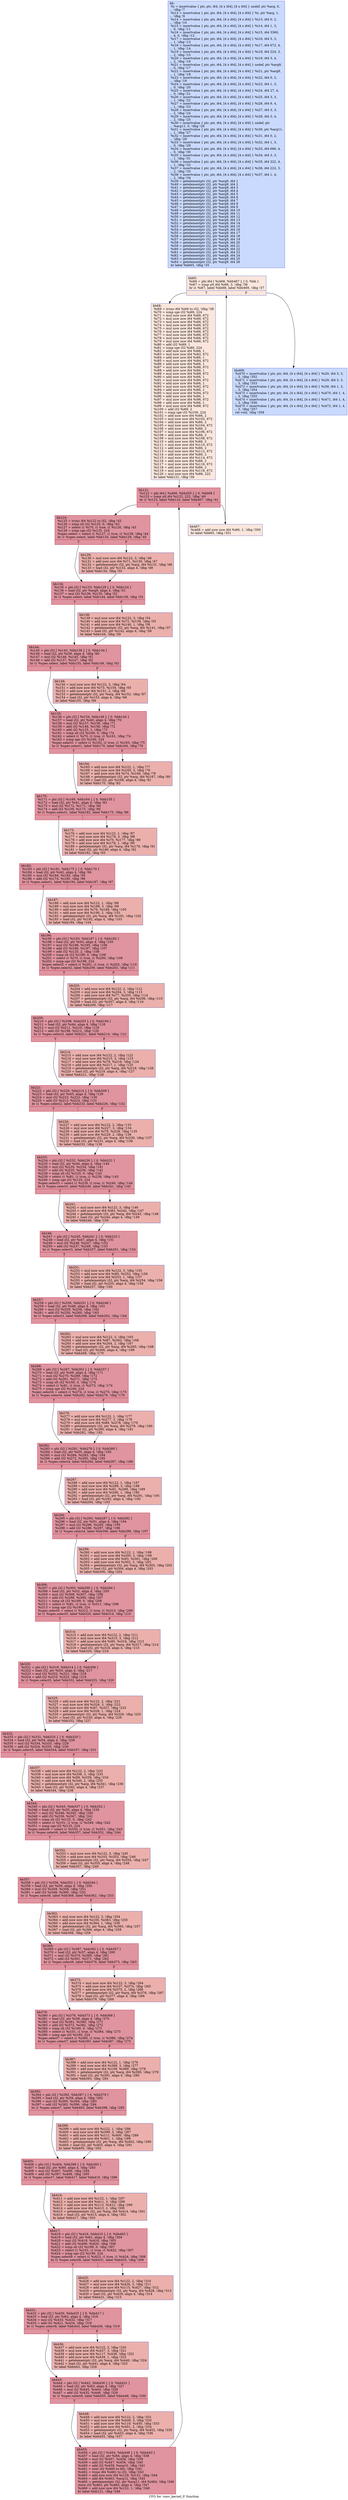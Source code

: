digraph "CFG for 'conv_kernel_0' function" {
	label="CFG for 'conv_kernel_0' function";

	Node0x55ae9878c860 [shape=record,color="#3d50c3ff", style=filled, fillcolor="#88abfd70",label="{bb:\l  %i = insertvalue \{ ptr, ptr, i64, [4 x i64], [4 x i64] \} undef, ptr %arg, 0,\l... !dbg !7\l  %i13 = insertvalue \{ ptr, ptr, i64, [4 x i64], [4 x i64] \} %i, ptr %arg, 1,\l... !dbg !9\l  %i14 = insertvalue \{ ptr, ptr, i64, [4 x i64], [4 x i64] \} %i13, i64 0, 2,\l... !dbg !10\l  %i15 = insertvalue \{ ptr, ptr, i64, [4 x i64], [4 x i64] \} %i14, i64 1, 3,\l... 0, !dbg !11\l  %i16 = insertvalue \{ ptr, ptr, i64, [4 x i64], [4 x i64] \} %i15, i64 3360,\l... 4, 0, !dbg !12\l  %i17 = insertvalue \{ ptr, ptr, i64, [4 x i64], [4 x i64] \} %i16, i64 5, 3,\l... 1, !dbg !13\l  %i18 = insertvalue \{ ptr, ptr, i64, [4 x i64], [4 x i64] \} %i17, i64 672, 4,\l... 1, !dbg !14\l  %i19 = insertvalue \{ ptr, ptr, i64, [4 x i64], [4 x i64] \} %i18, i64 224, 3,\l... 2, !dbg !15\l  %i20 = insertvalue \{ ptr, ptr, i64, [4 x i64], [4 x i64] \} %i19, i64 3, 4,\l... 2, !dbg !16\l  %i21 = insertvalue \{ ptr, ptr, i64, [4 x i64], [4 x i64] \} undef, ptr %arg9,\l... 0, !dbg !17\l  %i22 = insertvalue \{ ptr, ptr, i64, [4 x i64], [4 x i64] \} %i21, ptr %arg9,\l... 1, !dbg !18\l  %i23 = insertvalue \{ ptr, ptr, i64, [4 x i64], [4 x i64] \} %i22, i64 0, 2,\l... !dbg !19\l  %i24 = insertvalue \{ ptr, ptr, i64, [4 x i64], [4 x i64] \} %i23, i64 1, 3,\l... 0, !dbg !20\l  %i25 = insertvalue \{ ptr, ptr, i64, [4 x i64], [4 x i64] \} %i24, i64 27, 4,\l... 0, !dbg !21\l  %i26 = insertvalue \{ ptr, ptr, i64, [4 x i64], [4 x i64] \} %i25, i64 3, 3,\l... 1, !dbg !22\l  %i27 = insertvalue \{ ptr, ptr, i64, [4 x i64], [4 x i64] \} %i26, i64 9, 4,\l... 1, !dbg !23\l  %i28 = insertvalue \{ ptr, ptr, i64, [4 x i64], [4 x i64] \} %i27, i64 3, 3,\l... 2, !dbg !24\l  %i29 = insertvalue \{ ptr, ptr, i64, [4 x i64], [4 x i64] \} %i28, i64 3, 4,\l... 2, !dbg !25\l  %i30 = insertvalue \{ ptr, ptr, i64, [4 x i64], [4 x i64] \} undef, ptr\l... %arg11, 0, !dbg !26\l  %i31 = insertvalue \{ ptr, ptr, i64, [4 x i64], [4 x i64] \} %i30, ptr %arg11,\l... 1, !dbg !27\l  %i32 = insertvalue \{ ptr, ptr, i64, [4 x i64], [4 x i64] \} %i31, i64 0, 2,\l... !dbg !28\l  %i33 = insertvalue \{ ptr, ptr, i64, [4 x i64], [4 x i64] \} %i32, i64 1, 3,\l... 0, !dbg !29\l  %i34 = insertvalue \{ ptr, ptr, i64, [4 x i64], [4 x i64] \} %i33, i64 666, 4,\l... 0, !dbg !30\l  %i35 = insertvalue \{ ptr, ptr, i64, [4 x i64], [4 x i64] \} %i34, i64 3, 3,\l... 1, !dbg !31\l  %i36 = insertvalue \{ ptr, ptr, i64, [4 x i64], [4 x i64] \} %i35, i64 222, 4,\l... 1, !dbg !32\l  %i37 = insertvalue \{ ptr, ptr, i64, [4 x i64], [4 x i64] \} %i36, i64 222, 3,\l... 2, !dbg !33\l  %i38 = insertvalue \{ ptr, ptr, i64, [4 x i64], [4 x i64] \} %i37, i64 1, 4,\l... 2, !dbg !34\l  %i39 = getelementptr i32, ptr %arg9, i64 1\l  %i40 = getelementptr i32, ptr %arg9, i64 2\l  %i41 = getelementptr i32, ptr %arg9, i64 3\l  %i42 = getelementptr i32, ptr %arg9, i64 4\l  %i43 = getelementptr i32, ptr %arg9, i64 5\l  %i44 = getelementptr i32, ptr %arg9, i64 6\l  %i45 = getelementptr i32, ptr %arg9, i64 7\l  %i46 = getelementptr i32, ptr %arg9, i64 8\l  %i47 = getelementptr i32, ptr %arg9, i64 9\l  %i48 = getelementptr i32, ptr %arg9, i64 10\l  %i49 = getelementptr i32, ptr %arg9, i64 11\l  %i50 = getelementptr i32, ptr %arg9, i64 12\l  %i51 = getelementptr i32, ptr %arg9, i64 13\l  %i52 = getelementptr i32, ptr %arg9, i64 14\l  %i53 = getelementptr i32, ptr %arg9, i64 15\l  %i54 = getelementptr i32, ptr %arg9, i64 16\l  %i55 = getelementptr i32, ptr %arg9, i64 17\l  %i56 = getelementptr i32, ptr %arg9, i64 18\l  %i57 = getelementptr i32, ptr %arg9, i64 19\l  %i58 = getelementptr i32, ptr %arg9, i64 20\l  %i59 = getelementptr i32, ptr %arg9, i64 21\l  %i60 = getelementptr i32, ptr %arg9, i64 22\l  %i61 = getelementptr i32, ptr %arg9, i64 23\l  %i62 = getelementptr i32, ptr %arg9, i64 24\l  %i63 = getelementptr i32, ptr %arg9, i64 25\l  %i64 = getelementptr i32, ptr %arg9, i64 26\l  br label %bb65, !dbg !35\l}"];
	Node0x55ae9878c860 -> Node0x55ae98795010;
	Node0x55ae98795010 [shape=record,color="#3d50c3ff", style=filled, fillcolor="#f3c7b170",label="{bb65:                                             \l  %i66 = phi i64 [ %i468, %bb467 ], [ 0, %bb ]\l  %i67 = icmp ult i64 %i66, 3, !dbg !36\l  br i1 %i67, label %bb68, label %bb469, !dbg !37\l|{<s0>T|<s1>F}}"];
	Node0x55ae98795010:s0 -> Node0x55ae98795630;
	Node0x55ae98795010:s1 -> Node0x55ae98795700;
	Node0x55ae98795630 [shape=record,color="#3d50c3ff", style=filled, fillcolor="#f3c7b170",label="{bb68:                                             \l  %i69 = trunc i64 %i66 to i32, !dbg !38\l  %i70 = icmp sge i32 %i69, 224\l  %i71 = mul nuw nsw i64 %i66, 672\l  %i72 = mul nuw nsw i64 %i66, 672\l  %i73 = mul nuw nsw i64 %i66, 672\l  %i74 = mul nuw nsw i64 %i66, 672\l  %i75 = mul nuw nsw i64 %i66, 672\l  %i76 = mul nuw nsw i64 %i66, 672\l  %i77 = mul nuw nsw i64 %i66, 672\l  %i78 = mul nuw nsw i64 %i66, 672\l  %i79 = mul nuw nsw i64 %i66, 672\l  %i80 = add i32 %i69, 1\l  %i81 = icmp sge i32 %i80, 224\l  %i82 = add nuw nsw i64 %i66, 1\l  %i83 = mul nuw nsw i64 %i82, 672\l  %i84 = add nuw nsw i64 %i66, 1\l  %i85 = mul nuw nsw i64 %i84, 672\l  %i86 = add nuw nsw i64 %i66, 1\l  %i87 = mul nuw nsw i64 %i86, 672\l  %i88 = add nuw nsw i64 %i66, 1\l  %i89 = mul nuw nsw i64 %i88, 672\l  %i90 = add nuw nsw i64 %i66, 1\l  %i91 = mul nuw nsw i64 %i90, 672\l  %i92 = add nuw nsw i64 %i66, 1\l  %i93 = mul nuw nsw i64 %i92, 672\l  %i94 = add nuw nsw i64 %i66, 1\l  %i95 = mul nuw nsw i64 %i94, 672\l  %i96 = add nuw nsw i64 %i66, 1\l  %i97 = mul nuw nsw i64 %i96, 672\l  %i98 = add nuw nsw i64 %i66, 1\l  %i99 = mul nuw nsw i64 %i98, 672\l  %i100 = add i32 %i69, 2\l  %i101 = icmp sge i32 %i100, 224\l  %i102 = add nuw nsw i64 %i66, 2\l  %i103 = mul nuw nsw i64 %i102, 672\l  %i104 = add nuw nsw i64 %i66, 2\l  %i105 = mul nuw nsw i64 %i104, 672\l  %i106 = add nuw nsw i64 %i66, 2\l  %i107 = mul nuw nsw i64 %i106, 672\l  %i108 = add nuw nsw i64 %i66, 2\l  %i109 = mul nuw nsw i64 %i108, 672\l  %i110 = add nuw nsw i64 %i66, 2\l  %i111 = mul nuw nsw i64 %i110, 672\l  %i112 = add nuw nsw i64 %i66, 2\l  %i113 = mul nuw nsw i64 %i112, 672\l  %i114 = add nuw nsw i64 %i66, 2\l  %i115 = mul nuw nsw i64 %i114, 672\l  %i116 = add nuw nsw i64 %i66, 2\l  %i117 = mul nuw nsw i64 %i116, 672\l  %i118 = add nuw nsw i64 %i66, 2\l  %i119 = mul nuw nsw i64 %i118, 672\l  %i120 = mul nuw nsw i64 %i66, 222\l  br label %bb121, !dbg !39\l}"];
	Node0x55ae98795630 -> Node0x55ae98798d70;
	Node0x55ae98798d70 [shape=record,color="#b70d28ff", style=filled, fillcolor="#b70d2870",label="{bb121:                                            \l  %i122 = phi i64 [ %i466, %bb455 ], [ 0, %bb68 ]\l  %i123 = icmp ult i64 %i122, 222, !dbg !40\l  br i1 %i123, label %bb124, label %bb467, !dbg !41\l|{<s0>T|<s1>F}}"];
	Node0x55ae98798d70:s0 -> Node0x55ae98799390;
	Node0x55ae98798d70:s1 -> Node0x55ae98795290;
	Node0x55ae98799390 [shape=record,color="#b70d28ff", style=filled, fillcolor="#b70d2870",label="{bb124:                                            \l  %i125 = trunc i64 %i122 to i32, !dbg !42\l  %i126 = icmp slt i32 %i125, 0, !dbg !43\l  %i127 = select i1 %i70, i1 true, i1 %i126, !dbg !43\l  %i128 = icmp sge i32 %i125, 224\l  %spec.select = select i1 %i127, i1 true, i1 %i128, !dbg !44\l  br i1 %spec.select, label %bb134, label %bb129, !dbg !45\l|{<s0>T|<s1>F}}"];
	Node0x55ae98799390:s0 -> Node0x55ae9879a460;
	Node0x55ae98799390:s1 -> Node0x55ae9879a4d0;
	Node0x55ae9879a4d0 [shape=record,color="#3d50c3ff", style=filled, fillcolor="#d24b4070",label="{bb129:                                            \l  %i130 = mul nuw nsw i64 %i122, 3, !dbg !46\l  %i131 = add nuw nsw i64 %i71, %i130, !dbg !47\l  %i132 = getelementptr i32, ptr %arg, i64 %i131, !dbg !48\l  %i133 = load i32, ptr %i132, align 4, !dbg !49\l  br label %bb134, !dbg !50\l}"];
	Node0x55ae9879a4d0 -> Node0x55ae9879a460;
	Node0x55ae9879a460 [shape=record,color="#b70d28ff", style=filled, fillcolor="#b70d2870",label="{bb134:                                            \l  %i135 = phi i32 [ %i133, %bb129 ], [ 0, %bb124 ]\l  %i136 = load i32, ptr %arg9, align 4, !dbg !51\l  %i137 = mul i32 %i136, %i135, !dbg !52\l  br i1 %spec.select, label %bb144, label %bb138, !dbg !53\l|{<s0>T|<s1>F}}"];
	Node0x55ae9879a460:s0 -> Node0x55ae9879b5a0;
	Node0x55ae9879a460:s1 -> Node0x55ae9879b610;
	Node0x55ae9879b610 [shape=record,color="#3d50c3ff", style=filled, fillcolor="#d24b4070",label="{bb138:                                            \l  %i139 = mul nuw nsw i64 %i122, 3, !dbg !54\l  %i140 = add nuw nsw i64 %i72, %i139, !dbg !55\l  %i141 = add nuw nsw i64 %i140, 1, !dbg !56\l  %i142 = getelementptr i32, ptr %arg, i64 %i141, !dbg !57\l  %i143 = load i32, ptr %i142, align 4, !dbg !58\l  br label %bb144, !dbg !59\l}"];
	Node0x55ae9879b610 -> Node0x55ae9879b5a0;
	Node0x55ae9879b5a0 [shape=record,color="#b70d28ff", style=filled, fillcolor="#b70d2870",label="{bb144:                                            \l  %i145 = phi i32 [ %i143, %bb138 ], [ 0, %bb134 ]\l  %i146 = load i32, ptr %i39, align 4, !dbg !60\l  %i147 = mul i32 %i146, %i145, !dbg !61\l  %i148 = add i32 %i137, %i147, !dbg !62\l  br i1 %spec.select, label %bb155, label %bb149, !dbg !63\l|{<s0>T|<s1>F}}"];
	Node0x55ae9879b5a0:s0 -> Node0x55ae9879cae0;
	Node0x55ae9879b5a0:s1 -> Node0x55ae9879cb50;
	Node0x55ae9879cb50 [shape=record,color="#3d50c3ff", style=filled, fillcolor="#d24b4070",label="{bb149:                                            \l  %i150 = mul nuw nsw i64 %i122, 3, !dbg !64\l  %i151 = add nuw nsw i64 %i73, %i150, !dbg !65\l  %i152 = add nuw nsw i64 %i151, 2, !dbg !66\l  %i153 = getelementptr i32, ptr %arg, i64 %i152, !dbg !67\l  %i154 = load i32, ptr %i153, align 4, !dbg !68\l  br label %bb155, !dbg !69\l}"];
	Node0x55ae9879cb50 -> Node0x55ae9879cae0;
	Node0x55ae9879cae0 [shape=record,color="#b70d28ff", style=filled, fillcolor="#b70d2870",label="{bb155:                                            \l  %i156 = phi i32 [ %i154, %bb149 ], [ 0, %bb144 ]\l  %i157 = load i32, ptr %i40, align 4, !dbg !70\l  %i158 = mul i32 %i157, %i156, !dbg !71\l  %i159 = add i32 %i148, %i158, !dbg !72\l  %i160 = add i32 %i125, 1, !dbg !73\l  %i161 = icmp slt i32 %i160, 0, !dbg !74\l  %i162 = select i1 %i70, i1 true, i1 %i161, !dbg !74\l  %i163 = icmp sge i32 %i160, 224\l  %spec.select1 = select i1 %i162, i1 true, i1 %i163, !dbg !75\l  br i1 %spec.select1, label %bb170, label %bb164, !dbg !76\l|{<s0>T|<s1>F}}"];
	Node0x55ae9879cae0:s0 -> Node0x55ae9879ede0;
	Node0x55ae9879cae0:s1 -> Node0x55ae9879ee50;
	Node0x55ae9879ee50 [shape=record,color="#3d50c3ff", style=filled, fillcolor="#d24b4070",label="{bb164:                                            \l  %i165 = add nuw nsw i64 %i122, 1, !dbg !77\l  %i166 = mul nuw nsw i64 %i165, 3, !dbg !78\l  %i167 = add nuw nsw i64 %i74, %i166, !dbg !79\l  %i168 = getelementptr i32, ptr %arg, i64 %i167, !dbg !80\l  %i169 = load i32, ptr %i168, align 4, !dbg !81\l  br label %bb170, !dbg !82\l}"];
	Node0x55ae9879ee50 -> Node0x55ae9879ede0;
	Node0x55ae9879ede0 [shape=record,color="#b70d28ff", style=filled, fillcolor="#b70d2870",label="{bb170:                                            \l  %i171 = phi i32 [ %i169, %bb164 ], [ 0, %bb155 ]\l  %i172 = load i32, ptr %i41, align 4, !dbg !83\l  %i173 = mul i32 %i172, %i171, !dbg !84\l  %i174 = add i32 %i159, %i173, !dbg !85\l  br i1 %spec.select1, label %bb182, label %bb175, !dbg !86\l|{<s0>T|<s1>F}}"];
	Node0x55ae9879ede0:s0 -> Node0x55ae987a0320;
	Node0x55ae9879ede0:s1 -> Node0x55ae987a0390;
	Node0x55ae987a0390 [shape=record,color="#3d50c3ff", style=filled, fillcolor="#d24b4070",label="{bb175:                                            \l  %i176 = add nuw nsw i64 %i122, 1, !dbg !87\l  %i177 = mul nuw nsw i64 %i176, 3, !dbg !88\l  %i178 = add nuw nsw i64 %i75, %i177, !dbg !89\l  %i179 = add nuw nsw i64 %i178, 1, !dbg !90\l  %i180 = getelementptr i32, ptr %arg, i64 %i179, !dbg !91\l  %i181 = load i32, ptr %i180, align 4, !dbg !92\l  br label %bb182, !dbg !93\l}"];
	Node0x55ae987a0390 -> Node0x55ae987a0320;
	Node0x55ae987a0320 [shape=record,color="#b70d28ff", style=filled, fillcolor="#b70d2870",label="{bb182:                                            \l  %i183 = phi i32 [ %i181, %bb175 ], [ 0, %bb170 ]\l  %i184 = load i32, ptr %i42, align 4, !dbg !94\l  %i185 = mul i32 %i184, %i183, !dbg !95\l  %i186 = add i32 %i174, %i185, !dbg !96\l  br i1 %spec.select1, label %bb194, label %bb187, !dbg !97\l|{<s0>T|<s1>F}}"];
	Node0x55ae987a0320:s0 -> Node0x55ae987a1a60;
	Node0x55ae987a0320:s1 -> Node0x55ae98796df0;
	Node0x55ae98796df0 [shape=record,color="#3d50c3ff", style=filled, fillcolor="#d24b4070",label="{bb187:                                            \l  %i188 = add nuw nsw i64 %i122, 1, !dbg !98\l  %i189 = mul nuw nsw i64 %i188, 3, !dbg !99\l  %i190 = add nuw nsw i64 %i76, %i189, !dbg !100\l  %i191 = add nuw nsw i64 %i190, 2, !dbg !101\l  %i192 = getelementptr i32, ptr %arg, i64 %i191, !dbg !102\l  %i193 = load i32, ptr %i192, align 4, !dbg !103\l  br label %bb194, !dbg !104\l}"];
	Node0x55ae98796df0 -> Node0x55ae987a1a60;
	Node0x55ae987a1a60 [shape=record,color="#b70d28ff", style=filled, fillcolor="#b70d2870",label="{bb194:                                            \l  %i195 = phi i32 [ %i193, %bb187 ], [ 0, %bb182 ]\l  %i196 = load i32, ptr %i43, align 4, !dbg !105\l  %i197 = mul i32 %i196, %i195, !dbg !106\l  %i198 = add i32 %i186, %i197, !dbg !107\l  %i199 = add i32 %i125, 2, !dbg !108\l  %i200 = icmp slt i32 %i199, 0, !dbg !109\l  %i201 = select i1 %i70, i1 true, i1 %i200, !dbg !109\l  %i202 = icmp sge i32 %i199, 224\l  %spec.select2 = select i1 %i201, i1 true, i1 %i202, !dbg !110\l  br i1 %spec.select2, label %bb209, label %bb203, !dbg !111\l|{<s0>T|<s1>F}}"];
	Node0x55ae987a1a60:s0 -> Node0x55ae987a5b60;
	Node0x55ae987a1a60:s1 -> Node0x55ae987a5bd0;
	Node0x55ae987a5bd0 [shape=record,color="#3d50c3ff", style=filled, fillcolor="#d24b4070",label="{bb203:                                            \l  %i204 = add nuw nsw i64 %i122, 2, !dbg !112\l  %i205 = mul nuw nsw i64 %i204, 3, !dbg !113\l  %i206 = add nuw nsw i64 %i77, %i205, !dbg !114\l  %i207 = getelementptr i32, ptr %arg, i64 %i206, !dbg !115\l  %i208 = load i32, ptr %i207, align 4, !dbg !116\l  br label %bb209, !dbg !117\l}"];
	Node0x55ae987a5bd0 -> Node0x55ae987a5b60;
	Node0x55ae987a5b60 [shape=record,color="#b70d28ff", style=filled, fillcolor="#b70d2870",label="{bb209:                                            \l  %i210 = phi i32 [ %i208, %bb203 ], [ 0, %bb194 ]\l  %i211 = load i32, ptr %i44, align 4, !dbg !118\l  %i212 = mul i32 %i211, %i210, !dbg !119\l  %i213 = add i32 %i198, %i212, !dbg !120\l  br i1 %spec.select2, label %bb221, label %bb214, !dbg !121\l|{<s0>T|<s1>F}}"];
	Node0x55ae987a5b60:s0 -> Node0x55ae987a70a0;
	Node0x55ae987a5b60:s1 -> Node0x55ae987a7110;
	Node0x55ae987a7110 [shape=record,color="#3d50c3ff", style=filled, fillcolor="#d24b4070",label="{bb214:                                            \l  %i215 = add nuw nsw i64 %i122, 2, !dbg !122\l  %i216 = mul nuw nsw i64 %i215, 3, !dbg !123\l  %i217 = add nuw nsw i64 %i78, %i216, !dbg !124\l  %i218 = add nuw nsw i64 %i217, 1, !dbg !125\l  %i219 = getelementptr i32, ptr %arg, i64 %i218, !dbg !126\l  %i220 = load i32, ptr %i219, align 4, !dbg !127\l  br label %bb221, !dbg !128\l}"];
	Node0x55ae987a7110 -> Node0x55ae987a70a0;
	Node0x55ae987a70a0 [shape=record,color="#b70d28ff", style=filled, fillcolor="#b70d2870",label="{bb221:                                            \l  %i222 = phi i32 [ %i220, %bb214 ], [ 0, %bb209 ]\l  %i223 = load i32, ptr %i45, align 4, !dbg !129\l  %i224 = mul i32 %i223, %i222, !dbg !130\l  %i225 = add i32 %i213, %i224, !dbg !131\l  br i1 %spec.select2, label %bb233, label %bb226, !dbg !132\l|{<s0>T|<s1>F}}"];
	Node0x55ae987a70a0:s0 -> Node0x55ae987a87e0;
	Node0x55ae987a70a0:s1 -> Node0x55ae987a8850;
	Node0x55ae987a8850 [shape=record,color="#3d50c3ff", style=filled, fillcolor="#d24b4070",label="{bb226:                                            \l  %i227 = add nuw nsw i64 %i122, 2, !dbg !133\l  %i228 = mul nuw nsw i64 %i227, 3, !dbg !134\l  %i229 = add nuw nsw i64 %i79, %i228, !dbg !135\l  %i230 = add nuw nsw i64 %i229, 2, !dbg !136\l  %i231 = getelementptr i32, ptr %arg, i64 %i230, !dbg !137\l  %i232 = load i32, ptr %i231, align 4, !dbg !138\l  br label %bb233, !dbg !139\l}"];
	Node0x55ae987a8850 -> Node0x55ae987a87e0;
	Node0x55ae987a87e0 [shape=record,color="#b70d28ff", style=filled, fillcolor="#b70d2870",label="{bb233:                                            \l  %i234 = phi i32 [ %i232, %bb226 ], [ 0, %bb221 ]\l  %i235 = load i32, ptr %i46, align 4, !dbg !140\l  %i236 = mul i32 %i235, %i234, !dbg !141\l  %i237 = add i32 %i225, %i236, !dbg !142\l  %i238 = icmp slt i32 %i125, 0, !dbg !143\l  %i239 = select i1 %i81, i1 true, i1 %i238, !dbg !143\l  %i240 = icmp sge i32 %i125, 224\l  %spec.select3 = select i1 %i239, i1 true, i1 %i240, !dbg !144\l  br i1 %spec.select3, label %bb246, label %bb241, !dbg !145\l|{<s0>T|<s1>F}}"];
	Node0x55ae987a87e0:s0 -> Node0x55ae987aaae0;
	Node0x55ae987a87e0:s1 -> Node0x55ae987aab50;
	Node0x55ae987aab50 [shape=record,color="#3d50c3ff", style=filled, fillcolor="#d24b4070",label="{bb241:                                            \l  %i242 = mul nuw nsw i64 %i122, 3, !dbg !146\l  %i243 = add nuw nsw i64 %i83, %i242, !dbg !147\l  %i244 = getelementptr i32, ptr %arg, i64 %i243, !dbg !148\l  %i245 = load i32, ptr %i244, align 4, !dbg !149\l  br label %bb246, !dbg !150\l}"];
	Node0x55ae987aab50 -> Node0x55ae987aaae0;
	Node0x55ae987aaae0 [shape=record,color="#b70d28ff", style=filled, fillcolor="#b70d2870",label="{bb246:                                            \l  %i247 = phi i32 [ %i245, %bb241 ], [ 0, %bb233 ]\l  %i248 = load i32, ptr %i47, align 4, !dbg !151\l  %i249 = mul i32 %i248, %i247, !dbg !152\l  %i250 = add i32 %i237, %i249, !dbg !153\l  br i1 %spec.select3, label %bb257, label %bb251, !dbg !154\l|{<s0>T|<s1>F}}"];
	Node0x55ae987aaae0:s0 -> Node0x55ae987abe20;
	Node0x55ae987aaae0:s1 -> Node0x55ae987abe90;
	Node0x55ae987abe90 [shape=record,color="#3d50c3ff", style=filled, fillcolor="#d24b4070",label="{bb251:                                            \l  %i252 = mul nuw nsw i64 %i122, 3, !dbg !155\l  %i253 = add nuw nsw i64 %i85, %i252, !dbg !156\l  %i254 = add nuw nsw i64 %i253, 1, !dbg !157\l  %i255 = getelementptr i32, ptr %arg, i64 %i254, !dbg !158\l  %i256 = load i32, ptr %i255, align 4, !dbg !159\l  br label %bb257, !dbg !160\l}"];
	Node0x55ae987abe90 -> Node0x55ae987abe20;
	Node0x55ae987abe20 [shape=record,color="#b70d28ff", style=filled, fillcolor="#b70d2870",label="{bb257:                                            \l  %i258 = phi i32 [ %i256, %bb251 ], [ 0, %bb246 ]\l  %i259 = load i32, ptr %i48, align 4, !dbg !161\l  %i260 = mul i32 %i259, %i258, !dbg !162\l  %i261 = add i32 %i250, %i260, !dbg !163\l  br i1 %spec.select3, label %bb268, label %bb262, !dbg !164\l|{<s0>T|<s1>F}}"];
	Node0x55ae987abe20:s0 -> Node0x55ae987ad360;
	Node0x55ae987abe20:s1 -> Node0x55ae987ad3d0;
	Node0x55ae987ad3d0 [shape=record,color="#3d50c3ff", style=filled, fillcolor="#d24b4070",label="{bb262:                                            \l  %i263 = mul nuw nsw i64 %i122, 3, !dbg !165\l  %i264 = add nuw nsw i64 %i87, %i263, !dbg !166\l  %i265 = add nuw nsw i64 %i264, 2, !dbg !167\l  %i266 = getelementptr i32, ptr %arg, i64 %i265, !dbg !168\l  %i267 = load i32, ptr %i266, align 4, !dbg !169\l  br label %bb268, !dbg !170\l}"];
	Node0x55ae987ad3d0 -> Node0x55ae987ad360;
	Node0x55ae987ad360 [shape=record,color="#b70d28ff", style=filled, fillcolor="#b70d2870",label="{bb268:                                            \l  %i269 = phi i32 [ %i267, %bb262 ], [ 0, %bb257 ]\l  %i270 = load i32, ptr %i49, align 4, !dbg !171\l  %i271 = mul i32 %i270, %i269, !dbg !172\l  %i272 = add i32 %i261, %i271, !dbg !173\l  %i273 = icmp slt i32 %i160, 0, !dbg !174\l  %i274 = select i1 %i81, i1 true, i1 %i273, !dbg !174\l  %i275 = icmp sge i32 %i160, 224\l  %spec.select4 = select i1 %i274, i1 true, i1 %i275, !dbg !175\l  br i1 %spec.select4, label %bb282, label %bb276, !dbg !176\l|{<s0>T|<s1>F}}"];
	Node0x55ae987ad360:s0 -> Node0x55ae987af460;
	Node0x55ae987ad360:s1 -> Node0x55ae987af4d0;
	Node0x55ae987af4d0 [shape=record,color="#3d50c3ff", style=filled, fillcolor="#d24b4070",label="{bb276:                                            \l  %i277 = add nuw nsw i64 %i122, 1, !dbg !177\l  %i278 = mul nuw nsw i64 %i277, 3, !dbg !178\l  %i279 = add nuw nsw i64 %i89, %i278, !dbg !179\l  %i280 = getelementptr i32, ptr %arg, i64 %i279, !dbg !180\l  %i281 = load i32, ptr %i280, align 4, !dbg !181\l  br label %bb282, !dbg !182\l}"];
	Node0x55ae987af4d0 -> Node0x55ae987af460;
	Node0x55ae987af460 [shape=record,color="#b70d28ff", style=filled, fillcolor="#b70d2870",label="{bb282:                                            \l  %i283 = phi i32 [ %i281, %bb276 ], [ 0, %bb268 ]\l  %i284 = load i32, ptr %i50, align 4, !dbg !183\l  %i285 = mul i32 %i284, %i283, !dbg !184\l  %i286 = add i32 %i272, %i285, !dbg !185\l  br i1 %spec.select4, label %bb294, label %bb287, !dbg !186\l|{<s0>T|<s1>F}}"];
	Node0x55ae987af460:s0 -> Node0x55ae987b09a0;
	Node0x55ae987af460:s1 -> Node0x55ae987b0a10;
	Node0x55ae987b0a10 [shape=record,color="#3d50c3ff", style=filled, fillcolor="#d24b4070",label="{bb287:                                            \l  %i288 = add nuw nsw i64 %i122, 1, !dbg !187\l  %i289 = mul nuw nsw i64 %i288, 3, !dbg !188\l  %i290 = add nuw nsw i64 %i91, %i289, !dbg !189\l  %i291 = add nuw nsw i64 %i290, 1, !dbg !190\l  %i292 = getelementptr i32, ptr %arg, i64 %i291, !dbg !191\l  %i293 = load i32, ptr %i292, align 4, !dbg !192\l  br label %bb294, !dbg !193\l}"];
	Node0x55ae987b0a10 -> Node0x55ae987b09a0;
	Node0x55ae987b09a0 [shape=record,color="#b70d28ff", style=filled, fillcolor="#b70d2870",label="{bb294:                                            \l  %i295 = phi i32 [ %i293, %bb287 ], [ 0, %bb282 ]\l  %i296 = load i32, ptr %i51, align 4, !dbg !194\l  %i297 = mul i32 %i296, %i295, !dbg !195\l  %i298 = add i32 %i286, %i297, !dbg !196\l  br i1 %spec.select4, label %bb306, label %bb299, !dbg !197\l|{<s0>T|<s1>F}}"];
	Node0x55ae987b09a0:s0 -> Node0x55ae987b20e0;
	Node0x55ae987b09a0:s1 -> Node0x55ae987b2150;
	Node0x55ae987b2150 [shape=record,color="#3d50c3ff", style=filled, fillcolor="#d24b4070",label="{bb299:                                            \l  %i300 = add nuw nsw i64 %i122, 1, !dbg !198\l  %i301 = mul nuw nsw i64 %i300, 3, !dbg !199\l  %i302 = add nuw nsw i64 %i93, %i301, !dbg !200\l  %i303 = add nuw nsw i64 %i302, 2, !dbg !201\l  %i304 = getelementptr i32, ptr %arg, i64 %i303, !dbg !202\l  %i305 = load i32, ptr %i304, align 4, !dbg !203\l  br label %bb306, !dbg !204\l}"];
	Node0x55ae987b2150 -> Node0x55ae987b20e0;
	Node0x55ae987b20e0 [shape=record,color="#b70d28ff", style=filled, fillcolor="#b70d2870",label="{bb306:                                            \l  %i307 = phi i32 [ %i305, %bb299 ], [ 0, %bb294 ]\l  %i308 = load i32, ptr %i52, align 4, !dbg !205\l  %i309 = mul i32 %i308, %i307, !dbg !206\l  %i310 = add i32 %i298, %i309, !dbg !207\l  %i311 = icmp slt i32 %i199, 0, !dbg !208\l  %i312 = select i1 %i81, i1 true, i1 %i311, !dbg !208\l  %i313 = icmp sge i32 %i199, 224\l  %spec.select5 = select i1 %i312, i1 true, i1 %i313, !dbg !209\l  br i1 %spec.select5, label %bb320, label %bb314, !dbg !210\l|{<s0>T|<s1>F}}"];
	Node0x55ae987b20e0:s0 -> Node0x55ae987b43e0;
	Node0x55ae987b20e0:s1 -> Node0x55ae987b4450;
	Node0x55ae987b4450 [shape=record,color="#3d50c3ff", style=filled, fillcolor="#d24b4070",label="{bb314:                                            \l  %i315 = add nuw nsw i64 %i122, 2, !dbg !211\l  %i316 = mul nuw nsw i64 %i315, 3, !dbg !212\l  %i317 = add nuw nsw i64 %i95, %i316, !dbg !213\l  %i318 = getelementptr i32, ptr %arg, i64 %i317, !dbg !214\l  %i319 = load i32, ptr %i318, align 4, !dbg !215\l  br label %bb320, !dbg !216\l}"];
	Node0x55ae987b4450 -> Node0x55ae987b43e0;
	Node0x55ae987b43e0 [shape=record,color="#b70d28ff", style=filled, fillcolor="#b70d2870",label="{bb320:                                            \l  %i321 = phi i32 [ %i319, %bb314 ], [ 0, %bb306 ]\l  %i322 = load i32, ptr %i53, align 4, !dbg !217\l  %i323 = mul i32 %i322, %i321, !dbg !218\l  %i324 = add i32 %i310, %i323, !dbg !219\l  br i1 %spec.select5, label %bb332, label %bb325, !dbg !220\l|{<s0>T|<s1>F}}"];
	Node0x55ae987b43e0:s0 -> Node0x55ae987b5920;
	Node0x55ae987b43e0:s1 -> Node0x55ae987b5990;
	Node0x55ae987b5990 [shape=record,color="#3d50c3ff", style=filled, fillcolor="#d24b4070",label="{bb325:                                            \l  %i326 = add nuw nsw i64 %i122, 2, !dbg !221\l  %i327 = mul nuw nsw i64 %i326, 3, !dbg !222\l  %i328 = add nuw nsw i64 %i97, %i327, !dbg !223\l  %i329 = add nuw nsw i64 %i328, 1, !dbg !224\l  %i330 = getelementptr i32, ptr %arg, i64 %i329, !dbg !225\l  %i331 = load i32, ptr %i330, align 4, !dbg !226\l  br label %bb332, !dbg !227\l}"];
	Node0x55ae987b5990 -> Node0x55ae987b5920;
	Node0x55ae987b5920 [shape=record,color="#b70d28ff", style=filled, fillcolor="#b70d2870",label="{bb332:                                            \l  %i333 = phi i32 [ %i331, %bb325 ], [ 0, %bb320 ]\l  %i334 = load i32, ptr %i54, align 4, !dbg !228\l  %i335 = mul i32 %i334, %i333, !dbg !229\l  %i336 = add i32 %i324, %i335, !dbg !230\l  br i1 %spec.select5, label %bb344, label %bb337, !dbg !231\l|{<s0>T|<s1>F}}"];
	Node0x55ae987b5920:s0 -> Node0x55ae987b7060;
	Node0x55ae987b5920:s1 -> Node0x55ae987b70d0;
	Node0x55ae987b70d0 [shape=record,color="#3d50c3ff", style=filled, fillcolor="#d24b4070",label="{bb337:                                            \l  %i338 = add nuw nsw i64 %i122, 2, !dbg !232\l  %i339 = mul nuw nsw i64 %i338, 3, !dbg !233\l  %i340 = add nuw nsw i64 %i99, %i339, !dbg !234\l  %i341 = add nuw nsw i64 %i340, 2, !dbg !235\l  %i342 = getelementptr i32, ptr %arg, i64 %i341, !dbg !236\l  %i343 = load i32, ptr %i342, align 4, !dbg !237\l  br label %bb344, !dbg !238\l}"];
	Node0x55ae987b70d0 -> Node0x55ae987b7060;
	Node0x55ae987b7060 [shape=record,color="#b70d28ff", style=filled, fillcolor="#b70d2870",label="{bb344:                                            \l  %i345 = phi i32 [ %i343, %bb337 ], [ 0, %bb332 ]\l  %i346 = load i32, ptr %i55, align 4, !dbg !239\l  %i347 = mul i32 %i346, %i345, !dbg !240\l  %i348 = add i32 %i336, %i347, !dbg !241\l  %i349 = icmp slt i32 %i125, 0, !dbg !242\l  %i350 = select i1 %i101, i1 true, i1 %i349, !dbg !242\l  %i351 = icmp sge i32 %i125, 224\l  %spec.select6 = select i1 %i350, i1 true, i1 %i351, !dbg !243\l  br i1 %spec.select6, label %bb357, label %bb352, !dbg !244\l|{<s0>T|<s1>F}}"];
	Node0x55ae987b7060:s0 -> Node0x55ae987b9360;
	Node0x55ae987b7060:s1 -> Node0x55ae987b93d0;
	Node0x55ae987b93d0 [shape=record,color="#3d50c3ff", style=filled, fillcolor="#d24b4070",label="{bb352:                                            \l  %i353 = mul nuw nsw i64 %i122, 3, !dbg !245\l  %i354 = add nuw nsw i64 %i103, %i353, !dbg !246\l  %i355 = getelementptr i32, ptr %arg, i64 %i354, !dbg !247\l  %i356 = load i32, ptr %i355, align 4, !dbg !248\l  br label %bb357, !dbg !249\l}"];
	Node0x55ae987b93d0 -> Node0x55ae987b9360;
	Node0x55ae987b9360 [shape=record,color="#b70d28ff", style=filled, fillcolor="#b70d2870",label="{bb357:                                            \l  %i358 = phi i32 [ %i356, %bb352 ], [ 0, %bb344 ]\l  %i359 = load i32, ptr %i56, align 4, !dbg !250\l  %i360 = mul i32 %i359, %i358, !dbg !251\l  %i361 = add i32 %i348, %i360, !dbg !252\l  br i1 %spec.select6, label %bb368, label %bb362, !dbg !253\l|{<s0>T|<s1>F}}"];
	Node0x55ae987b9360:s0 -> Node0x55ae987ba6a0;
	Node0x55ae987b9360:s1 -> Node0x55ae987ba710;
	Node0x55ae987ba710 [shape=record,color="#3d50c3ff", style=filled, fillcolor="#d24b4070",label="{bb362:                                            \l  %i363 = mul nuw nsw i64 %i122, 3, !dbg !254\l  %i364 = add nuw nsw i64 %i105, %i363, !dbg !255\l  %i365 = add nuw nsw i64 %i364, 1, !dbg !256\l  %i366 = getelementptr i32, ptr %arg, i64 %i365, !dbg !257\l  %i367 = load i32, ptr %i366, align 4, !dbg !258\l  br label %bb368, !dbg !259\l}"];
	Node0x55ae987ba710 -> Node0x55ae987ba6a0;
	Node0x55ae987ba6a0 [shape=record,color="#b70d28ff", style=filled, fillcolor="#b70d2870",label="{bb368:                                            \l  %i369 = phi i32 [ %i367, %bb362 ], [ 0, %bb357 ]\l  %i370 = load i32, ptr %i57, align 4, !dbg !260\l  %i371 = mul i32 %i370, %i369, !dbg !261\l  %i372 = add i32 %i361, %i371, !dbg !262\l  br i1 %spec.select6, label %bb379, label %bb373, !dbg !263\l|{<s0>T|<s1>F}}"];
	Node0x55ae987ba6a0:s0 -> Node0x55ae987bbbe0;
	Node0x55ae987ba6a0:s1 -> Node0x55ae987bbc50;
	Node0x55ae987bbc50 [shape=record,color="#3d50c3ff", style=filled, fillcolor="#d24b4070",label="{bb373:                                            \l  %i374 = mul nuw nsw i64 %i122, 3, !dbg !264\l  %i375 = add nuw nsw i64 %i107, %i374, !dbg !265\l  %i376 = add nuw nsw i64 %i375, 2, !dbg !266\l  %i377 = getelementptr i32, ptr %arg, i64 %i376, !dbg !267\l  %i378 = load i32, ptr %i377, align 4, !dbg !268\l  br label %bb379, !dbg !269\l}"];
	Node0x55ae987bbc50 -> Node0x55ae987bbbe0;
	Node0x55ae987bbbe0 [shape=record,color="#b70d28ff", style=filled, fillcolor="#b70d2870",label="{bb379:                                            \l  %i380 = phi i32 [ %i378, %bb373 ], [ 0, %bb368 ]\l  %i381 = load i32, ptr %i58, align 4, !dbg !270\l  %i382 = mul i32 %i381, %i380, !dbg !271\l  %i383 = add i32 %i372, %i382, !dbg !272\l  %i384 = icmp slt i32 %i160, 0, !dbg !273\l  %i385 = select i1 %i101, i1 true, i1 %i384, !dbg !273\l  %i386 = icmp sge i32 %i160, 224\l  %spec.select7 = select i1 %i385, i1 true, i1 %i386, !dbg !274\l  br i1 %spec.select7, label %bb393, label %bb387, !dbg !275\l|{<s0>T|<s1>F}}"];
	Node0x55ae987bbbe0:s0 -> Node0x55ae987a3af0;
	Node0x55ae987bbbe0:s1 -> Node0x55ae987a3b60;
	Node0x55ae987a3b60 [shape=record,color="#3d50c3ff", style=filled, fillcolor="#d24b4070",label="{bb387:                                            \l  %i388 = add nuw nsw i64 %i122, 1, !dbg !276\l  %i389 = mul nuw nsw i64 %i388, 3, !dbg !277\l  %i390 = add nuw nsw i64 %i109, %i389, !dbg !278\l  %i391 = getelementptr i32, ptr %arg, i64 %i390, !dbg !279\l  %i392 = load i32, ptr %i391, align 4, !dbg !280\l  br label %bb393, !dbg !281\l}"];
	Node0x55ae987a3b60 -> Node0x55ae987a3af0;
	Node0x55ae987a3af0 [shape=record,color="#b70d28ff", style=filled, fillcolor="#b70d2870",label="{bb393:                                            \l  %i394 = phi i32 [ %i392, %bb387 ], [ 0, %bb379 ]\l  %i395 = load i32, ptr %i59, align 4, !dbg !282\l  %i396 = mul i32 %i395, %i394, !dbg !283\l  %i397 = add i32 %i383, %i396, !dbg !284\l  br i1 %spec.select7, label %bb405, label %bb398, !dbg !285\l|{<s0>T|<s1>F}}"];
	Node0x55ae987a3af0:s0 -> Node0x55ae987a5030;
	Node0x55ae987a3af0:s1 -> Node0x55ae987a50a0;
	Node0x55ae987a50a0 [shape=record,color="#3d50c3ff", style=filled, fillcolor="#d24b4070",label="{bb398:                                            \l  %i399 = add nuw nsw i64 %i122, 1, !dbg !286\l  %i400 = mul nuw nsw i64 %i399, 3, !dbg !287\l  %i401 = add nuw nsw i64 %i111, %i400, !dbg !288\l  %i402 = add nuw nsw i64 %i401, 1, !dbg !289\l  %i403 = getelementptr i32, ptr %arg, i64 %i402, !dbg !290\l  %i404 = load i32, ptr %i403, align 4, !dbg !291\l  br label %bb405, !dbg !292\l}"];
	Node0x55ae987a50a0 -> Node0x55ae987a5030;
	Node0x55ae987a5030 [shape=record,color="#b70d28ff", style=filled, fillcolor="#b70d2870",label="{bb405:                                            \l  %i406 = phi i32 [ %i404, %bb398 ], [ 0, %bb393 ]\l  %i407 = load i32, ptr %i60, align 4, !dbg !293\l  %i408 = mul i32 %i407, %i406, !dbg !294\l  %i409 = add i32 %i397, %i408, !dbg !295\l  br i1 %spec.select7, label %bb417, label %bb410, !dbg !296\l|{<s0>T|<s1>F}}"];
	Node0x55ae987a5030:s0 -> Node0x55ae987c4160;
	Node0x55ae987a5030:s1 -> Node0x55ae987c41d0;
	Node0x55ae987c41d0 [shape=record,color="#3d50c3ff", style=filled, fillcolor="#d24b4070",label="{bb410:                                            \l  %i411 = add nuw nsw i64 %i122, 1, !dbg !297\l  %i412 = mul nuw nsw i64 %i411, 3, !dbg !298\l  %i413 = add nuw nsw i64 %i113, %i412, !dbg !299\l  %i414 = add nuw nsw i64 %i413, 2, !dbg !300\l  %i415 = getelementptr i32, ptr %arg, i64 %i414, !dbg !301\l  %i416 = load i32, ptr %i415, align 4, !dbg !302\l  br label %bb417, !dbg !303\l}"];
	Node0x55ae987c41d0 -> Node0x55ae987c4160;
	Node0x55ae987c4160 [shape=record,color="#b70d28ff", style=filled, fillcolor="#b70d2870",label="{bb417:                                            \l  %i418 = phi i32 [ %i416, %bb410 ], [ 0, %bb405 ]\l  %i419 = load i32, ptr %i61, align 4, !dbg !304\l  %i420 = mul i32 %i419, %i418, !dbg !305\l  %i421 = add i32 %i409, %i420, !dbg !306\l  %i422 = icmp slt i32 %i199, 0, !dbg !307\l  %i423 = select i1 %i101, i1 true, i1 %i422, !dbg !307\l  %i424 = icmp sge i32 %i199, 224\l  %spec.select8 = select i1 %i423, i1 true, i1 %i424, !dbg !308\l  br i1 %spec.select8, label %bb431, label %bb425, !dbg !309\l|{<s0>T|<s1>F}}"];
	Node0x55ae987c4160:s0 -> Node0x55ae987c6460;
	Node0x55ae987c4160:s1 -> Node0x55ae987c64d0;
	Node0x55ae987c64d0 [shape=record,color="#3d50c3ff", style=filled, fillcolor="#d24b4070",label="{bb425:                                            \l  %i426 = add nuw nsw i64 %i122, 2, !dbg !310\l  %i427 = mul nuw nsw i64 %i426, 3, !dbg !311\l  %i428 = add nuw nsw i64 %i115, %i427, !dbg !312\l  %i429 = getelementptr i32, ptr %arg, i64 %i428, !dbg !313\l  %i430 = load i32, ptr %i429, align 4, !dbg !314\l  br label %bb431, !dbg !315\l}"];
	Node0x55ae987c64d0 -> Node0x55ae987c6460;
	Node0x55ae987c6460 [shape=record,color="#b70d28ff", style=filled, fillcolor="#b70d2870",label="{bb431:                                            \l  %i432 = phi i32 [ %i430, %bb425 ], [ 0, %bb417 ]\l  %i433 = load i32, ptr %i62, align 4, !dbg !316\l  %i434 = mul i32 %i433, %i432, !dbg !317\l  %i435 = add i32 %i421, %i434, !dbg !318\l  br i1 %spec.select8, label %bb443, label %bb436, !dbg !319\l|{<s0>T|<s1>F}}"];
	Node0x55ae987c6460:s0 -> Node0x55ae987c79a0;
	Node0x55ae987c6460:s1 -> Node0x55ae987c7a10;
	Node0x55ae987c7a10 [shape=record,color="#3d50c3ff", style=filled, fillcolor="#d24b4070",label="{bb436:                                            \l  %i437 = add nuw nsw i64 %i122, 2, !dbg !320\l  %i438 = mul nuw nsw i64 %i437, 3, !dbg !321\l  %i439 = add nuw nsw i64 %i117, %i438, !dbg !322\l  %i440 = add nuw nsw i64 %i439, 1, !dbg !323\l  %i441 = getelementptr i32, ptr %arg, i64 %i440, !dbg !324\l  %i442 = load i32, ptr %i441, align 4, !dbg !325\l  br label %bb443, !dbg !326\l}"];
	Node0x55ae987c7a10 -> Node0x55ae987c79a0;
	Node0x55ae987c79a0 [shape=record,color="#b70d28ff", style=filled, fillcolor="#b70d2870",label="{bb443:                                            \l  %i444 = phi i32 [ %i442, %bb436 ], [ 0, %bb431 ]\l  %i445 = load i32, ptr %i63, align 4, !dbg !327\l  %i446 = mul i32 %i445, %i444, !dbg !328\l  %i447 = add i32 %i435, %i446, !dbg !329\l  br i1 %spec.select8, label %bb455, label %bb448, !dbg !330\l|{<s0>T|<s1>F}}"];
	Node0x55ae987c79a0:s0 -> Node0x55ae98798ff0;
	Node0x55ae987c79a0:s1 -> Node0x55ae987c90e0;
	Node0x55ae987c90e0 [shape=record,color="#3d50c3ff", style=filled, fillcolor="#d24b4070",label="{bb448:                                            \l  %i449 = add nuw nsw i64 %i122, 2, !dbg !331\l  %i450 = mul nuw nsw i64 %i449, 3, !dbg !332\l  %i451 = add nuw nsw i64 %i119, %i450, !dbg !333\l  %i452 = add nuw nsw i64 %i451, 2, !dbg !334\l  %i453 = getelementptr i32, ptr %arg, i64 %i452, !dbg !335\l  %i454 = load i32, ptr %i453, align 4, !dbg !336\l  br label %bb455, !dbg !337\l}"];
	Node0x55ae987c90e0 -> Node0x55ae98798ff0;
	Node0x55ae98798ff0 [shape=record,color="#b70d28ff", style=filled, fillcolor="#b70d2870",label="{bb455:                                            \l  %i456 = phi i32 [ %i454, %bb448 ], [ 0, %bb443 ]\l  %i457 = load i32, ptr %i64, align 4, !dbg !338\l  %i458 = mul i32 %i457, %i456, !dbg !339\l  %i459 = add i32 %i447, %i458, !dbg !340\l  %i460 = add i32 %i459, %arg10, !dbg !341\l  %i461 = sext i32 %i460 to i64, !dbg !342\l  %i462 = trunc i64 %i461 to i32, !dbg !343\l  %i463 = add nuw nsw i64 %i120, %i122, !dbg !344\l  %i464 = add i64 %i463, %arg12, !dbg !345\l  %i465 = getelementptr i32, ptr %arg11, i64 %i464, !dbg !346\l  store i32 %i462, ptr %i465, align 4, !dbg !347\l  %i466 = add nuw nsw i64 %i122, 1, !dbg !348\l  br label %bb121, !dbg !349\l}"];
	Node0x55ae98798ff0 -> Node0x55ae98798d70;
	Node0x55ae98795290 [shape=record,color="#3d50c3ff", style=filled, fillcolor="#f3c7b170",label="{bb467:                                            \l  %i468 = add nuw nsw i64 %i66, 1, !dbg !350\l  br label %bb65, !dbg !351\l}"];
	Node0x55ae98795290 -> Node0x55ae98795010;
	Node0x55ae98795700 [shape=record,color="#3d50c3ff", style=filled, fillcolor="#88abfd70",label="{bb469:                                            \l  %i470 = insertvalue \{ ptr, ptr, i64, [4 x i64], [4 x i64] \} %i20, i64 3, 3,\l... 3, !dbg !352\l  %i471 = insertvalue \{ ptr, ptr, i64, [4 x i64], [4 x i64] \} %i29, i64 3, 3,\l... 3, !dbg !353\l  %i472 = insertvalue \{ ptr, ptr, i64, [4 x i64], [4 x i64] \} %i38, i64 1, 3,\l... 3, !dbg !354\l  %i473 = insertvalue \{ ptr, ptr, i64, [4 x i64], [4 x i64] \} %i470, i64 1, 4,\l... 3, !dbg !355\l  %i474 = insertvalue \{ ptr, ptr, i64, [4 x i64], [4 x i64] \} %i471, i64 1, 4,\l... 3, !dbg !356\l  %i475 = insertvalue \{ ptr, ptr, i64, [4 x i64], [4 x i64] \} %i472, i64 1, 4,\l... 3, !dbg !357\l  ret void, !dbg !358\l}"];
}
